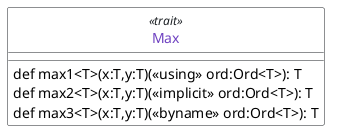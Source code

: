 @startuml
class Max <<trait>> {
    def max1<T>(x:T,y:T)(<<using>> ord:Ord<T>): T
    def max2<T>(x:T,y:T)(<<implicit>> ord:Ord<T>): T
    def max3<T>(x:T,y:T)(<<byname>> ord:Ord<T>): T 
}

hide circle 

skinparam defaultFontName Source Code Pro

skinparam ClassStereotypeFontColor #1b1f23

skinparam class {
    BackgroundColor White
    BorderColor #1b1f23
    ArrowColor #1b1f23
    FontColor #6f42c1
}

skinparam note {
    BackgroundColor White
    BorderColor #1b1f23
    ArrowColor #1b1f23
    FontColor #d73a49
}


skinparam stereotype {
    FontColor #d73a49
}
@enduml